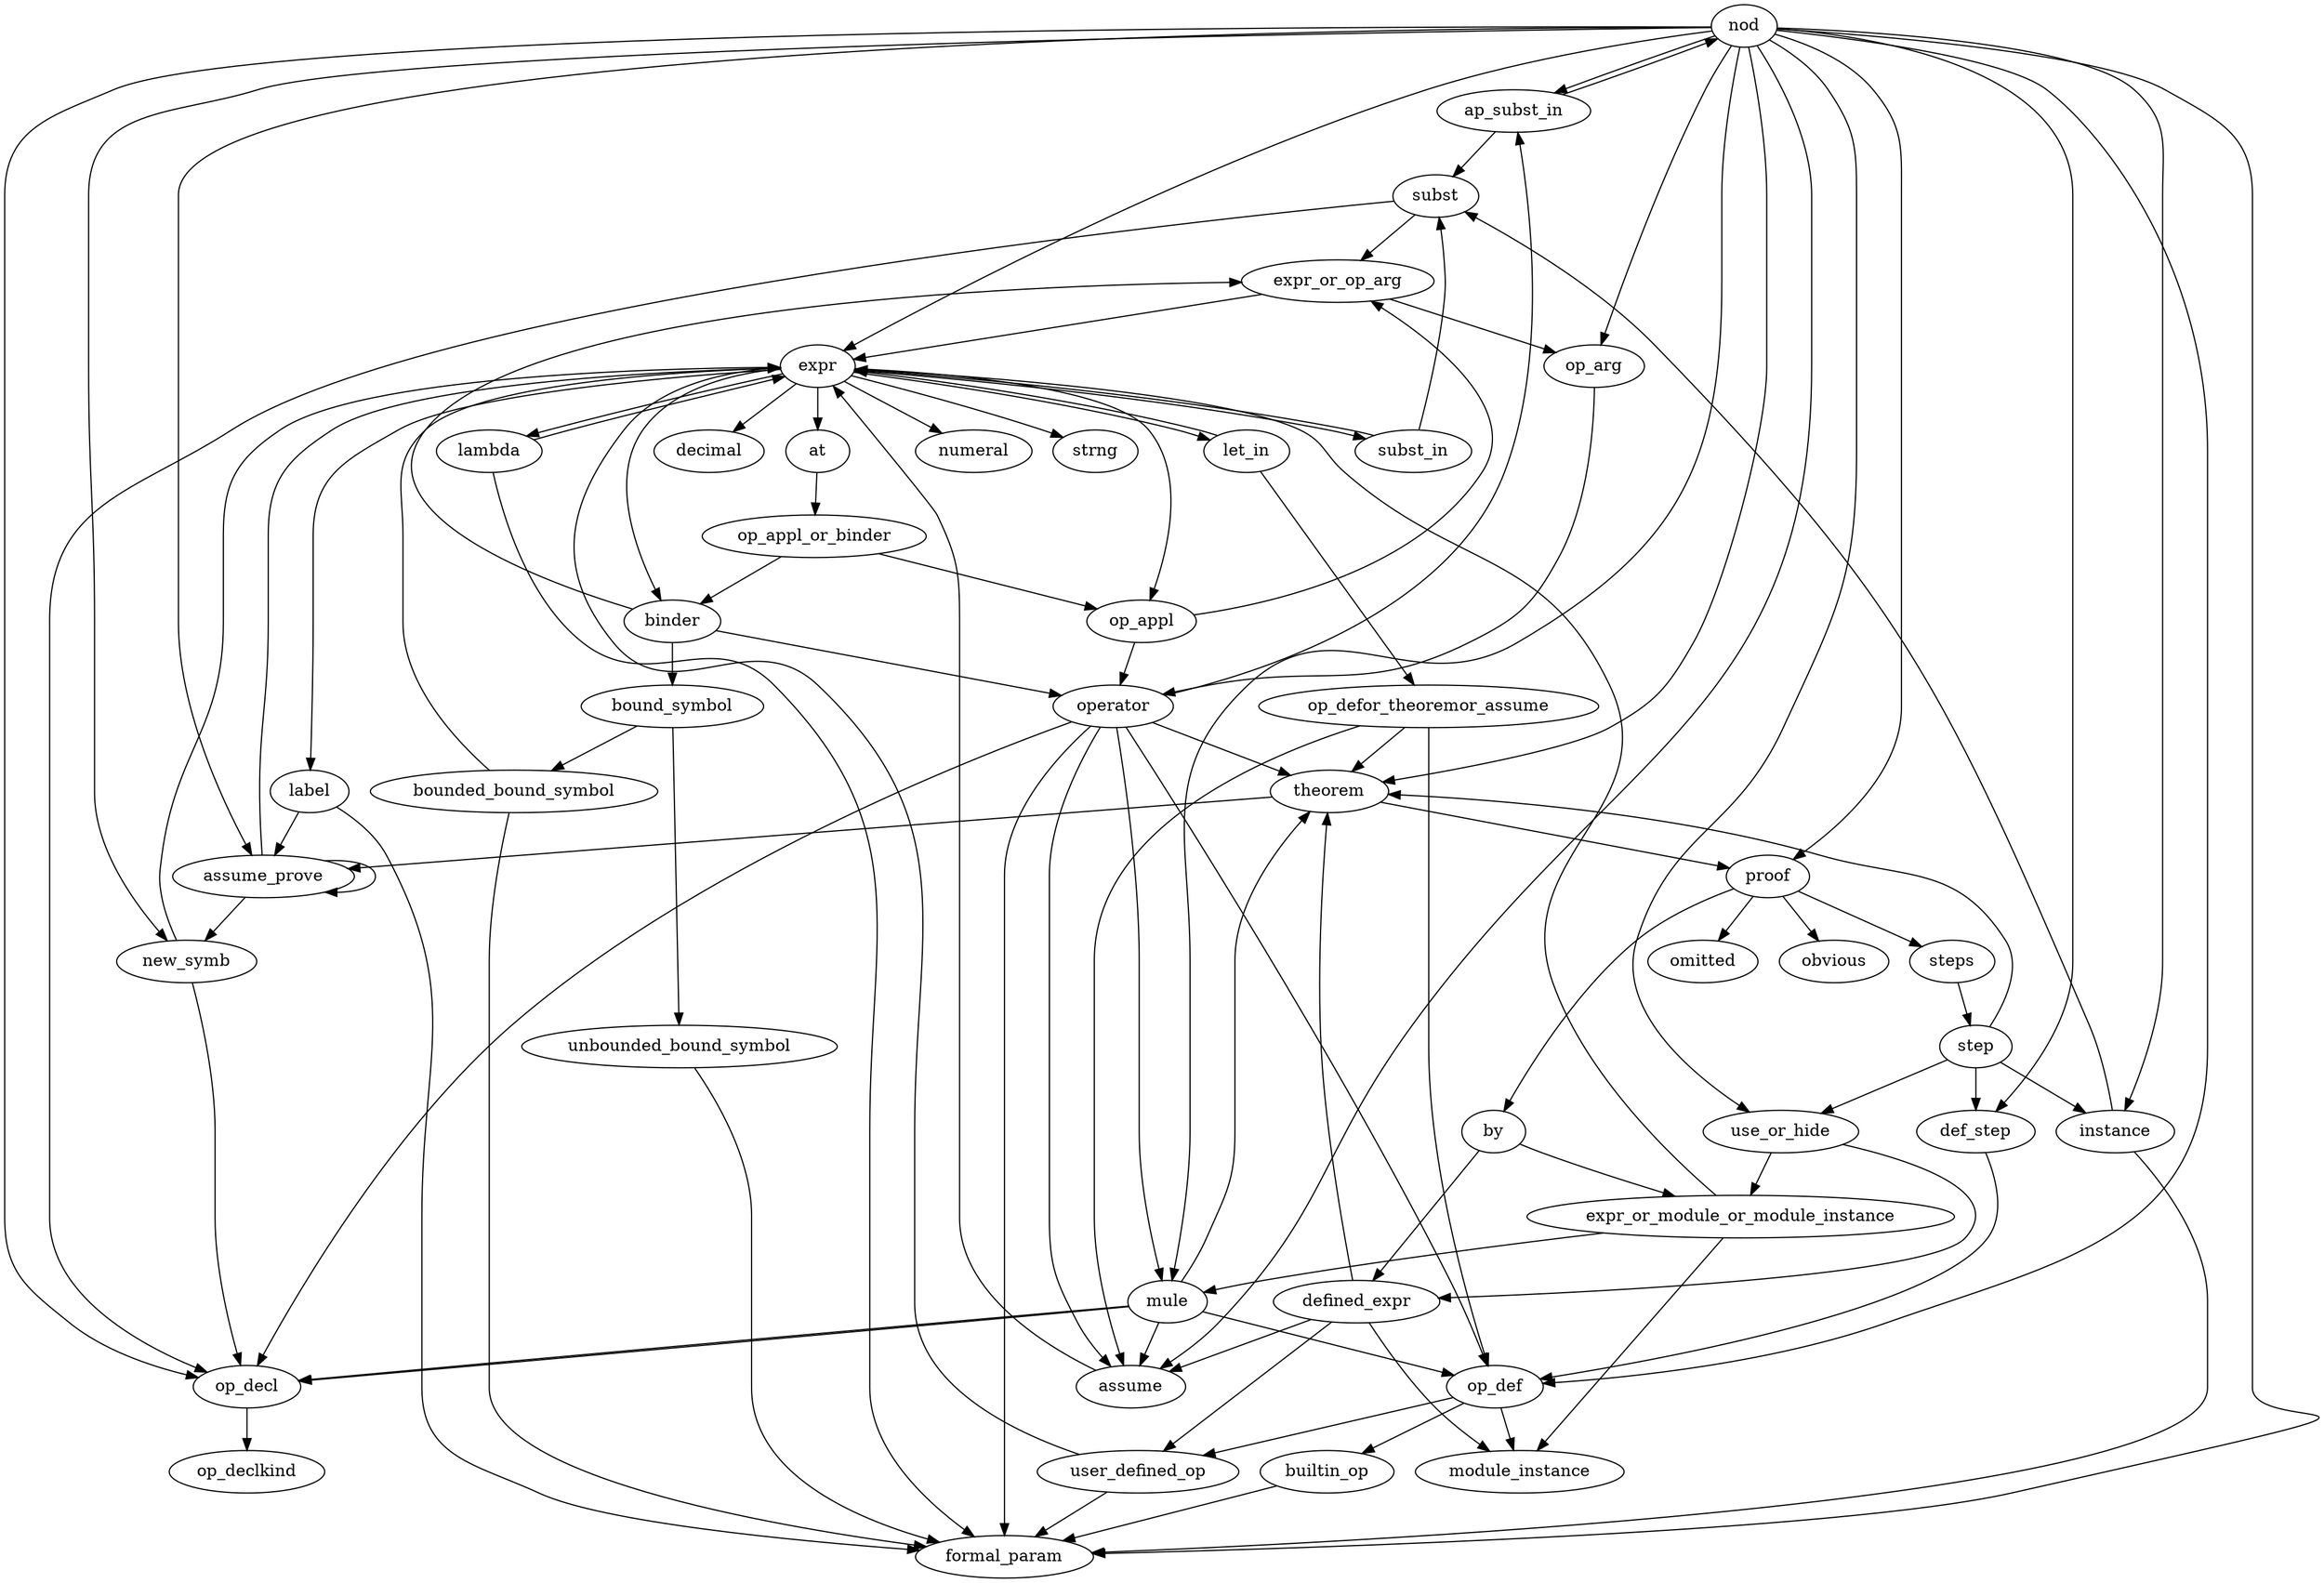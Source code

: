 digraph typedeps {

nod -> ap_subst_in;
nod -> assume_prove;
nod -> def_step;
nod -> expr;
nod -> op_arg;
nod -> instance;
nod -> new_symb;
nod -> proof;
nod -> formal_param;
nod -> mule;
nod -> op_decl;
nod -> op_def;
nod -> assume;
nod -> theorem;
nod -> use_or_hide;

expr -> at;
expr -> decimal;
expr -> label;
expr -> let_in;
expr -> numeral;
expr -> op_appl;
expr -> strng;
expr -> subst_in;
expr -> binder;
expr -> lambda;

expr_or_op_arg -> expr;
expr_or_op_arg -> op_arg;

ap_subst_in -> subst;
ap_subst_in -> nod;

subst_in -> subst;
subst_in -> expr;


instance -> subst;
instance -> formal_param;

subst -> op_decl;
subst -> expr_or_op_arg;

assume -> expr;


theorem ->  assume_prove;
theorem ->  proof;


assume_prove -> new_symb ;
assume_prove -> assume_prove;
assume_prove -> expr;


new_symb ->  op_decl;
new_symb ->  expr;

op_def -> module_instance;
op_def -> user_defined_op;
op_def -> builtin_op;





user_defined_op -> expr;
user_defined_op -> formal_param;



lambda -> expr;
lambda -> formal_param;



builtin_op -> formal_param

op_arg -> operator;






op_decl -> op_declkind;

proof -> omitted;
proof -> obvious;
proof -> by;
proof -> steps;

expr_or_module_or_module_instance -> expr;
expr_or_module_or_module_instance -> mule;
expr_or_module_or_module_instance -> module_instance;

defined_expr -> user_defined_op;
defined_expr -> module_instance;
defined_expr -> theorem;
defined_expr -> assume;

by -> expr_or_module_or_module_instance;
by -> defined_expr;


steps -> step;

step -> def_step;
step -> use_or_hide;
step -> instance;
step -> theorem;

def_step -> op_def;

use_or_hide -> expr_or_module_or_module_instance;
use_or_hide -> defined_expr;


op_appl_or_binder -> op_appl;
op_appl_or_binder -> binder;

at -> op_appl_or_binder;



label -> assume_prove;
label -> formal_param;

op_defor_theoremor_assume -> op_def;
op_defor_theoremor_assume -> theorem;
op_defor_theoremor_assume -> assume;

let_in -> expr;
let_in -> op_defor_theoremor_assume;

operator -> formal_param;
operator -> mule;
operator -> op_decl;
operator -> op_def;
operator -> theorem;
operator -> assume;
operator -> ap_subst_in;

op_appl -> operator;
op_appl -> expr_or_op_arg;

binder -> operator;
binder -> expr_or_op_arg;
binder -> bound_symbol;

bound_symbol -> unbounded_bound_symbol;
bound_symbol -> bounded_bound_symbol;

unbounded_bound_symbol -> formal_param;
bounded_bound_symbol -> formal_param;
bounded_bound_symbol -> expr;



mule -> op_decl ;
mule -> op_decl ;
mule -> op_def  ;
mule -> assume  ;
mule -> theorem  ;

//entry -> formal_param ;
//entry -> mule ;
//entry -> op_decl ;
//entry -> op_def ;
//entry -> theorem ;
//entry -> assume ;
//entry -> ap_subst_in;


//context -> entry;
//context -> mule;

}